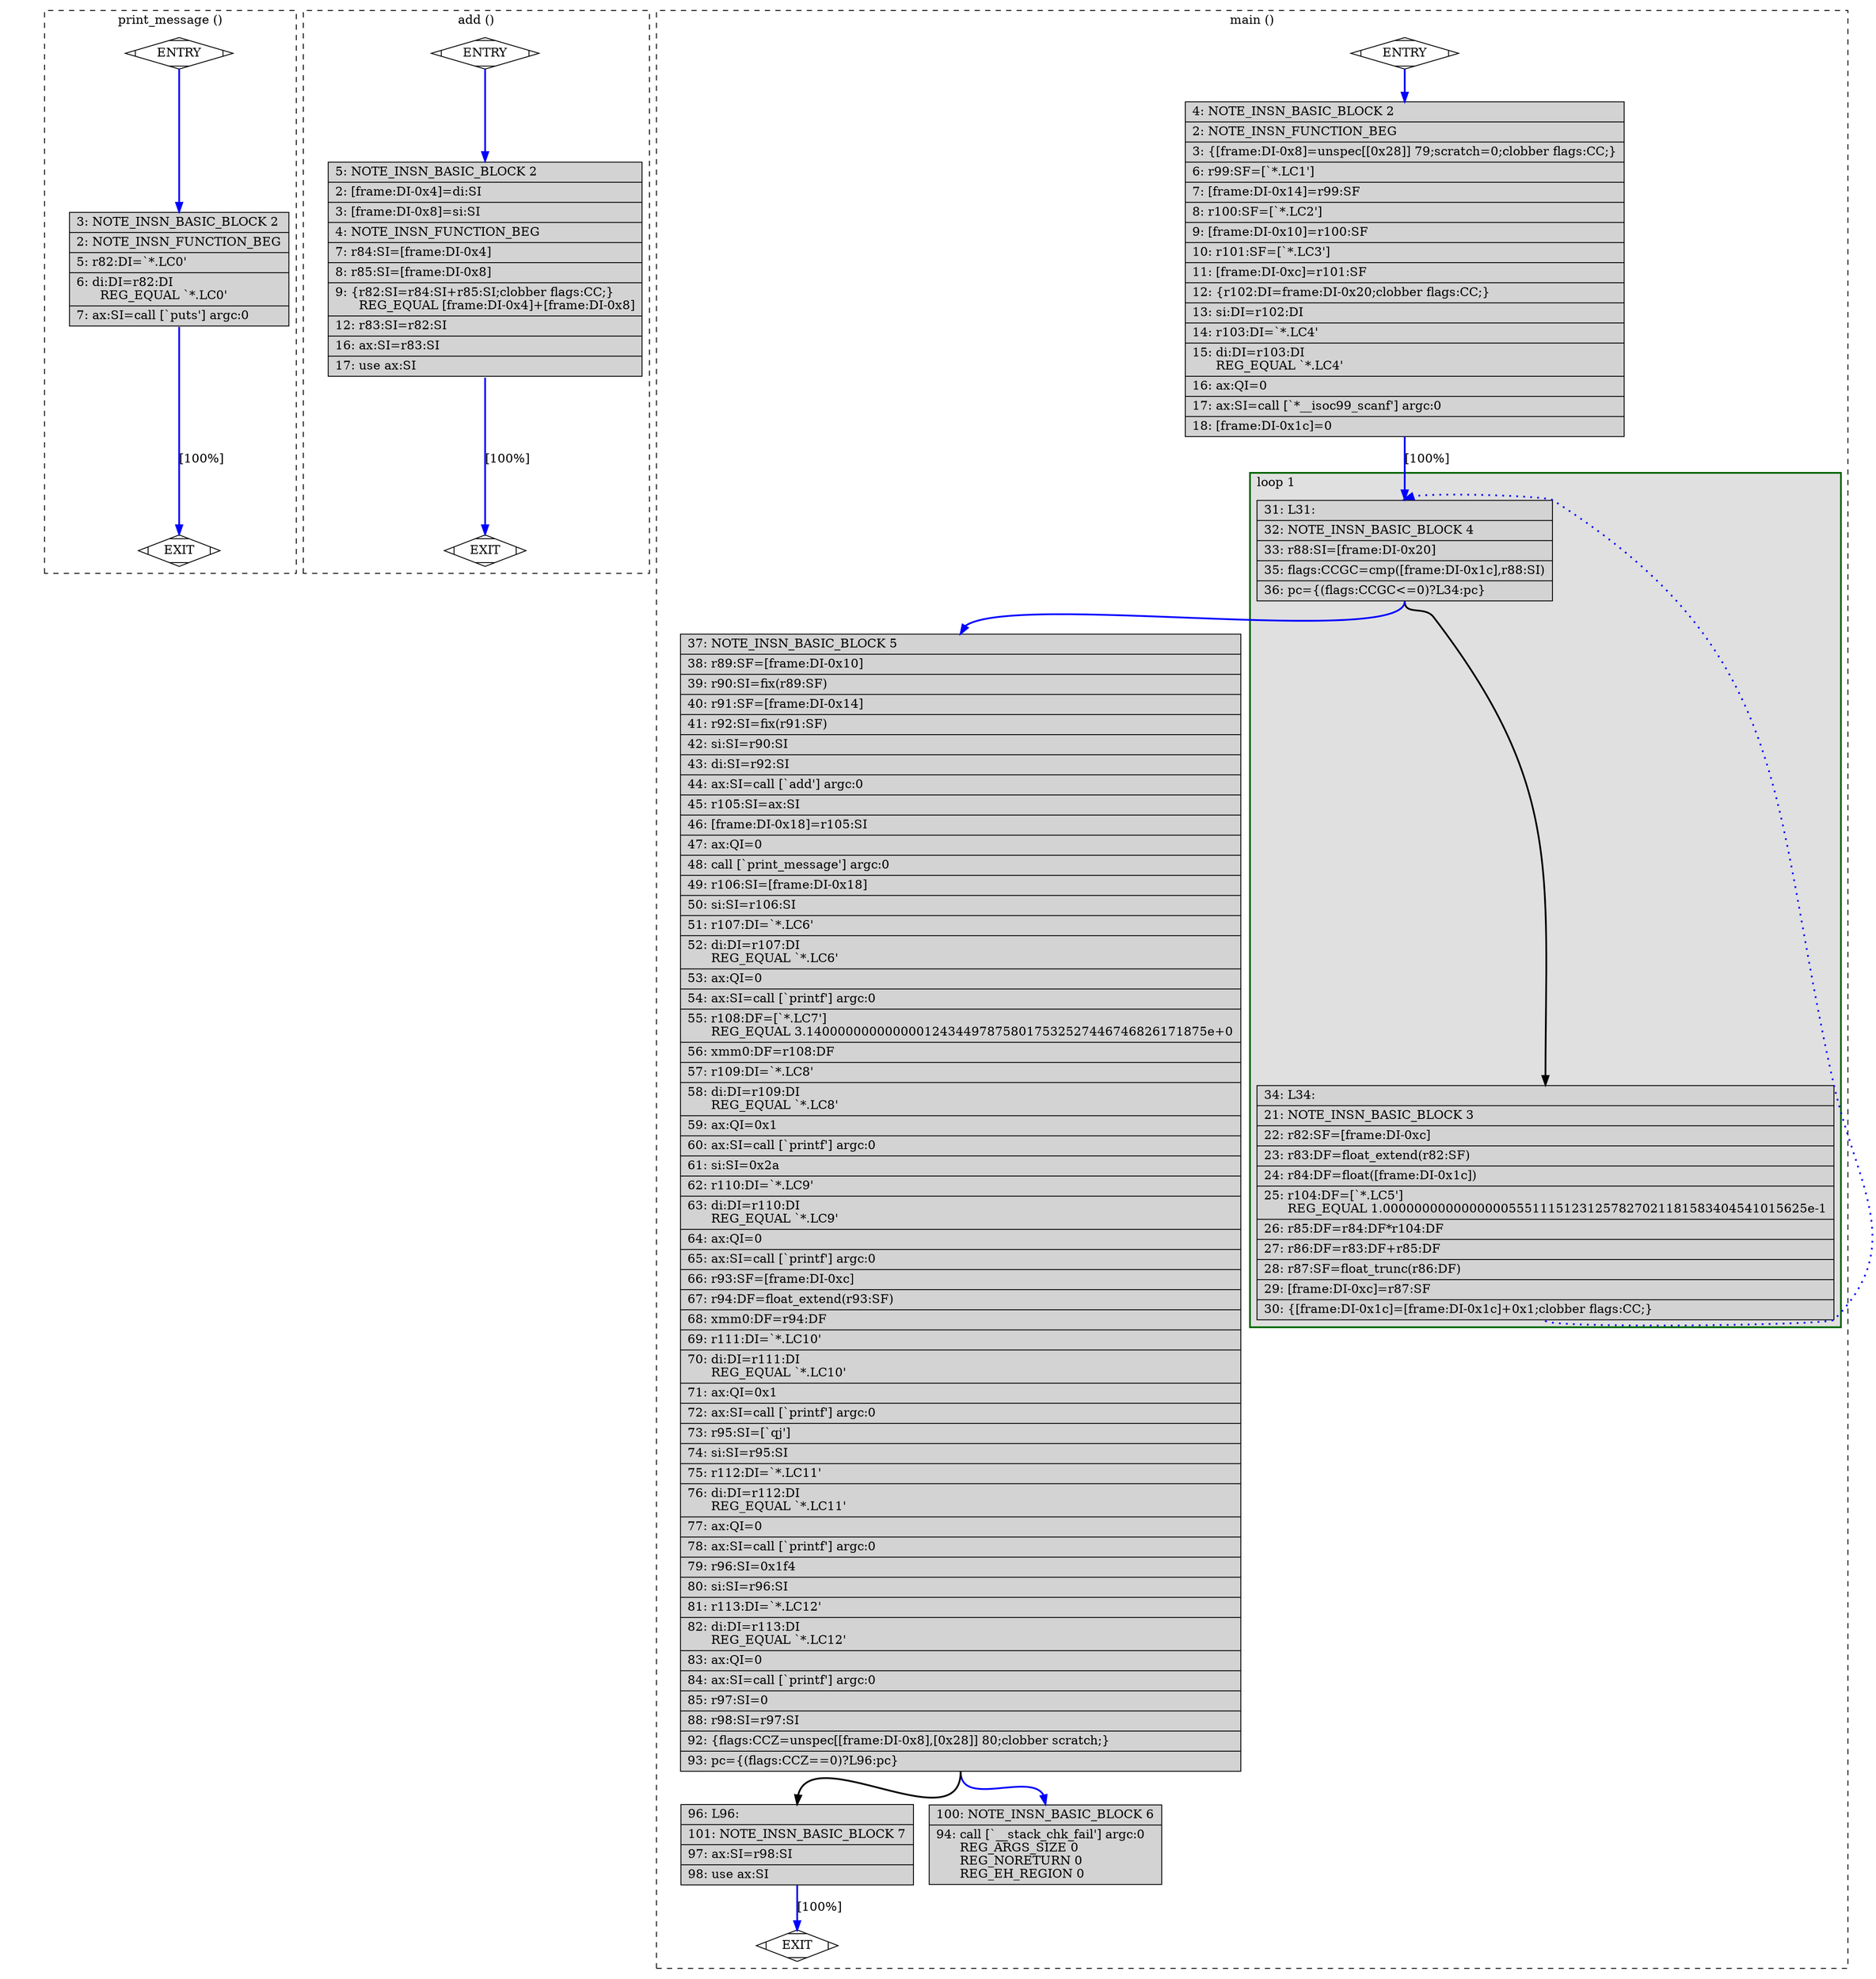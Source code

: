 digraph "cs1yf1-cs1.c.247r.into_cfglayout" {
overlap=false;
subgraph "cluster_print_message" {
	style="dashed";
	color="black";
	label="print_message ()";
	fn_6_basic_block_0 [shape=Mdiamond,style=filled,fillcolor=white,label="ENTRY"];

	fn_6_basic_block_1 [shape=Mdiamond,style=filled,fillcolor=white,label="EXIT"];

	fn_6_basic_block_2 [shape=record,style=filled,fillcolor=lightgrey,label="{\ \ \ \ 3:\ NOTE_INSN_BASIC_BLOCK\ 2\l\
|\ \ \ \ 2:\ NOTE_INSN_FUNCTION_BEG\l\
|\ \ \ \ 5:\ r82:DI=`*.LC0'\l\
|\ \ \ \ 6:\ di:DI=r82:DI\l\
\ \ \ \ \ \ REG_EQUAL\ `*.LC0'\l\
|\ \ \ \ 7:\ ax:SI=call\ [`puts']\ argc:0\l\
}"];

	fn_6_basic_block_0:s -> fn_6_basic_block_2:n [style="solid,bold",color=blue,weight=100,constraint=true];
	fn_6_basic_block_2:s -> fn_6_basic_block_1:n [style="solid,bold",color=blue,weight=100,constraint=true,label="[100%]"];
	fn_6_basic_block_0:s -> fn_6_basic_block_1:n [style="invis",constraint=true];
}
subgraph "cluster_add" {
	style="dashed";
	color="black";
	label="add ()";
	fn_7_basic_block_0 [shape=Mdiamond,style=filled,fillcolor=white,label="ENTRY"];

	fn_7_basic_block_1 [shape=Mdiamond,style=filled,fillcolor=white,label="EXIT"];

	fn_7_basic_block_2 [shape=record,style=filled,fillcolor=lightgrey,label="{\ \ \ \ 5:\ NOTE_INSN_BASIC_BLOCK\ 2\l\
|\ \ \ \ 2:\ [frame:DI-0x4]=di:SI\l\
|\ \ \ \ 3:\ [frame:DI-0x8]=si:SI\l\
|\ \ \ \ 4:\ NOTE_INSN_FUNCTION_BEG\l\
|\ \ \ \ 7:\ r84:SI=[frame:DI-0x4]\l\
|\ \ \ \ 8:\ r85:SI=[frame:DI-0x8]\l\
|\ \ \ \ 9:\ \{r82:SI=r84:SI+r85:SI;clobber\ flags:CC;\}\l\
\ \ \ \ \ \ REG_EQUAL\ [frame:DI-0x4]+[frame:DI-0x8]\l\
|\ \ \ 12:\ r83:SI=r82:SI\l\
|\ \ \ 16:\ ax:SI=r83:SI\l\
|\ \ \ 17:\ use\ ax:SI\l\
}"];

	fn_7_basic_block_0:s -> fn_7_basic_block_2:n [style="solid,bold",color=blue,weight=100,constraint=true];
	fn_7_basic_block_2:s -> fn_7_basic_block_1:n [style="solid,bold",color=blue,weight=100,constraint=true,label="[100%]"];
	fn_7_basic_block_0:s -> fn_7_basic_block_1:n [style="invis",constraint=true];
}
subgraph "cluster_main" {
	style="dashed";
	color="black";
	label="main ()";
	subgraph cluster_8_1 {
	style="filled";
	color="darkgreen";
	fillcolor="grey88";
	label="loop 1";
	labeljust=l;
	penwidth=2;
	fn_8_basic_block_4 [shape=record,style=filled,fillcolor=lightgrey,label="{\ \ \ 31:\ L31:\l\
|\ \ \ 32:\ NOTE_INSN_BASIC_BLOCK\ 4\l\
|\ \ \ 33:\ r88:SI=[frame:DI-0x20]\l\
|\ \ \ 35:\ flags:CCGC=cmp([frame:DI-0x1c],r88:SI)\l\
|\ \ \ 36:\ pc=\{(flags:CCGC\<=0)?L34:pc\}\l\
}"];

	fn_8_basic_block_3 [shape=record,style=filled,fillcolor=lightgrey,label="{\ \ \ 34:\ L34:\l\
|\ \ \ 21:\ NOTE_INSN_BASIC_BLOCK\ 3\l\
|\ \ \ 22:\ r82:SF=[frame:DI-0xc]\l\
|\ \ \ 23:\ r83:DF=float_extend(r82:SF)\l\
|\ \ \ 24:\ r84:DF=float([frame:DI-0x1c])\l\
|\ \ \ 25:\ r104:DF=[`*.LC5']\l\
\ \ \ \ \ \ REG_EQUAL\ 1.000000000000000055511151231257827021181583404541015625e-1\l\
|\ \ \ 26:\ r85:DF=r84:DF*r104:DF\l\
|\ \ \ 27:\ r86:DF=r83:DF+r85:DF\l\
|\ \ \ 28:\ r87:SF=float_trunc(r86:DF)\l\
|\ \ \ 29:\ [frame:DI-0xc]=r87:SF\l\
|\ \ \ 30:\ \{[frame:DI-0x1c]=[frame:DI-0x1c]+0x1;clobber\ flags:CC;\}\l\
}"];

	}
	fn_8_basic_block_0 [shape=Mdiamond,style=filled,fillcolor=white,label="ENTRY"];

	fn_8_basic_block_1 [shape=Mdiamond,style=filled,fillcolor=white,label="EXIT"];

	fn_8_basic_block_2 [shape=record,style=filled,fillcolor=lightgrey,label="{\ \ \ \ 4:\ NOTE_INSN_BASIC_BLOCK\ 2\l\
|\ \ \ \ 2:\ NOTE_INSN_FUNCTION_BEG\l\
|\ \ \ \ 3:\ \{[frame:DI-0x8]=unspec[[0x28]]\ 79;scratch=0;clobber\ flags:CC;\}\l\
|\ \ \ \ 6:\ r99:SF=[`*.LC1']\l\
|\ \ \ \ 7:\ [frame:DI-0x14]=r99:SF\l\
|\ \ \ \ 8:\ r100:SF=[`*.LC2']\l\
|\ \ \ \ 9:\ [frame:DI-0x10]=r100:SF\l\
|\ \ \ 10:\ r101:SF=[`*.LC3']\l\
|\ \ \ 11:\ [frame:DI-0xc]=r101:SF\l\
|\ \ \ 12:\ \{r102:DI=frame:DI-0x20;clobber\ flags:CC;\}\l\
|\ \ \ 13:\ si:DI=r102:DI\l\
|\ \ \ 14:\ r103:DI=`*.LC4'\l\
|\ \ \ 15:\ di:DI=r103:DI\l\
\ \ \ \ \ \ REG_EQUAL\ `*.LC4'\l\
|\ \ \ 16:\ ax:QI=0\l\
|\ \ \ 17:\ ax:SI=call\ [`*__isoc99_scanf']\ argc:0\l\
|\ \ \ 18:\ [frame:DI-0x1c]=0\l\
}"];

	fn_8_basic_block_5 [shape=record,style=filled,fillcolor=lightgrey,label="{\ \ \ 37:\ NOTE_INSN_BASIC_BLOCK\ 5\l\
|\ \ \ 38:\ r89:SF=[frame:DI-0x10]\l\
|\ \ \ 39:\ r90:SI=fix(r89:SF)\l\
|\ \ \ 40:\ r91:SF=[frame:DI-0x14]\l\
|\ \ \ 41:\ r92:SI=fix(r91:SF)\l\
|\ \ \ 42:\ si:SI=r90:SI\l\
|\ \ \ 43:\ di:SI=r92:SI\l\
|\ \ \ 44:\ ax:SI=call\ [`add']\ argc:0\l\
|\ \ \ 45:\ r105:SI=ax:SI\l\
|\ \ \ 46:\ [frame:DI-0x18]=r105:SI\l\
|\ \ \ 47:\ ax:QI=0\l\
|\ \ \ 48:\ call\ [`print_message']\ argc:0\l\
|\ \ \ 49:\ r106:SI=[frame:DI-0x18]\l\
|\ \ \ 50:\ si:SI=r106:SI\l\
|\ \ \ 51:\ r107:DI=`*.LC6'\l\
|\ \ \ 52:\ di:DI=r107:DI\l\
\ \ \ \ \ \ REG_EQUAL\ `*.LC6'\l\
|\ \ \ 53:\ ax:QI=0\l\
|\ \ \ 54:\ ax:SI=call\ [`printf']\ argc:0\l\
|\ \ \ 55:\ r108:DF=[`*.LC7']\l\
\ \ \ \ \ \ REG_EQUAL\ 3.140000000000000124344978758017532527446746826171875e+0\l\
|\ \ \ 56:\ xmm0:DF=r108:DF\l\
|\ \ \ 57:\ r109:DI=`*.LC8'\l\
|\ \ \ 58:\ di:DI=r109:DI\l\
\ \ \ \ \ \ REG_EQUAL\ `*.LC8'\l\
|\ \ \ 59:\ ax:QI=0x1\l\
|\ \ \ 60:\ ax:SI=call\ [`printf']\ argc:0\l\
|\ \ \ 61:\ si:SI=0x2a\l\
|\ \ \ 62:\ r110:DI=`*.LC9'\l\
|\ \ \ 63:\ di:DI=r110:DI\l\
\ \ \ \ \ \ REG_EQUAL\ `*.LC9'\l\
|\ \ \ 64:\ ax:QI=0\l\
|\ \ \ 65:\ ax:SI=call\ [`printf']\ argc:0\l\
|\ \ \ 66:\ r93:SF=[frame:DI-0xc]\l\
|\ \ \ 67:\ r94:DF=float_extend(r93:SF)\l\
|\ \ \ 68:\ xmm0:DF=r94:DF\l\
|\ \ \ 69:\ r111:DI=`*.LC10'\l\
|\ \ \ 70:\ di:DI=r111:DI\l\
\ \ \ \ \ \ REG_EQUAL\ `*.LC10'\l\
|\ \ \ 71:\ ax:QI=0x1\l\
|\ \ \ 72:\ ax:SI=call\ [`printf']\ argc:0\l\
|\ \ \ 73:\ r95:SI=[`qj']\l\
|\ \ \ 74:\ si:SI=r95:SI\l\
|\ \ \ 75:\ r112:DI=`*.LC11'\l\
|\ \ \ 76:\ di:DI=r112:DI\l\
\ \ \ \ \ \ REG_EQUAL\ `*.LC11'\l\
|\ \ \ 77:\ ax:QI=0\l\
|\ \ \ 78:\ ax:SI=call\ [`printf']\ argc:0\l\
|\ \ \ 79:\ r96:SI=0x1f4\l\
|\ \ \ 80:\ si:SI=r96:SI\l\
|\ \ \ 81:\ r113:DI=`*.LC12'\l\
|\ \ \ 82:\ di:DI=r113:DI\l\
\ \ \ \ \ \ REG_EQUAL\ `*.LC12'\l\
|\ \ \ 83:\ ax:QI=0\l\
|\ \ \ 84:\ ax:SI=call\ [`printf']\ argc:0\l\
|\ \ \ 85:\ r97:SI=0\l\
|\ \ \ 88:\ r98:SI=r97:SI\l\
|\ \ \ 92:\ \{flags:CCZ=unspec[[frame:DI-0x8],[0x28]]\ 80;clobber\ scratch;\}\l\
|\ \ \ 93:\ pc=\{(flags:CCZ==0)?L96:pc\}\l\
}"];

	fn_8_basic_block_6 [shape=record,style=filled,fillcolor=lightgrey,label="{\ \ 100:\ NOTE_INSN_BASIC_BLOCK\ 6\l\
|\ \ \ 94:\ call\ [`__stack_chk_fail']\ argc:0\l\
\ \ \ \ \ \ REG_ARGS_SIZE\ 0\l\
\ \ \ \ \ \ REG_NORETURN\ 0\l\
\ \ \ \ \ \ REG_EH_REGION\ 0\l\
}"];

	fn_8_basic_block_7 [shape=record,style=filled,fillcolor=lightgrey,label="{\ \ \ 96:\ L96:\l\
|\ \ 101:\ NOTE_INSN_BASIC_BLOCK\ 7\l\
|\ \ \ 97:\ ax:SI=r98:SI\l\
|\ \ \ 98:\ use\ ax:SI\l\
}"];

	fn_8_basic_block_0:s -> fn_8_basic_block_2:n [style="solid,bold",color=blue,weight=100,constraint=true];
	fn_8_basic_block_2:s -> fn_8_basic_block_4:n [style="solid,bold",color=blue,weight=100,constraint=true,label="[100%]"];
	fn_8_basic_block_3:s -> fn_8_basic_block_4:n [style="dotted,bold",color=blue,weight=10,constraint=false];
	fn_8_basic_block_4:s -> fn_8_basic_block_3:n [style="solid,bold",color=black,weight=10,constraint=true];
	fn_8_basic_block_4:s -> fn_8_basic_block_5:n [style="solid,bold",color=blue,weight=100,constraint=true];
	fn_8_basic_block_5:s -> fn_8_basic_block_7:n [style="solid,bold",color=black,weight=10,constraint=true];
	fn_8_basic_block_5:s -> fn_8_basic_block_6:n [style="solid,bold",color=blue,weight=100,constraint=true];
	fn_8_basic_block_7:s -> fn_8_basic_block_1:n [style="solid,bold",color=blue,weight=100,constraint=true,label="[100%]"];
	fn_8_basic_block_0:s -> fn_8_basic_block_1:n [style="invis",constraint=true];
}
}
